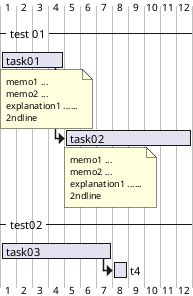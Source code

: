 @startgantt
-- test 01 --
[task01] lasts 4 days
note bottom
    memo1 ...
    memo2 ...
    explanation1 ......
    2ndline
end note

then [task02] lasts 8 days
note bottom
    memo1 ...
    memo2 ...
    explanation1 ......
    2ndline
end note

-- test02 --

[task03] as [t3] lasts 7 days
[t3] -> [t4]

@endgantt